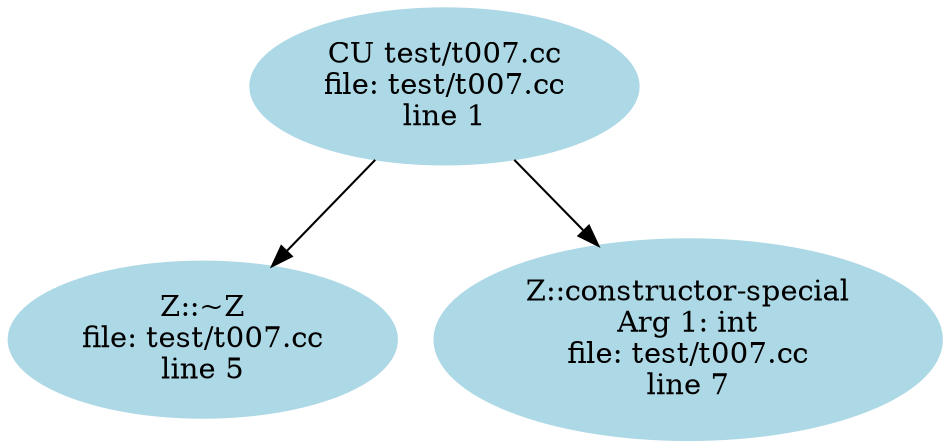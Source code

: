 digraph "CFG" {
    node [ color = "lightblue", style = filled ];
    edge [ arrowtail=odot ];
    "1" [pos="91,-150", label="Z::~Z\nfile: test/t007.cc\nline 5"];
    "2" [pos="291,-150", label="Z::constructor-special\nArg 1: int\nfile: test/t007.cc\nline 7"];
    "0" [pos="200,0", label="CU test/t007.cc\nfile: test/t007.cc\nline 1"];
    "0" -> "1";
    "0" -> "2";
}
